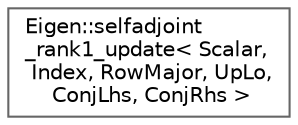 digraph "Graphical Class Hierarchy"
{
 // LATEX_PDF_SIZE
  bgcolor="transparent";
  edge [fontname=Helvetica,fontsize=10,labelfontname=Helvetica,labelfontsize=10];
  node [fontname=Helvetica,fontsize=10,shape=box,height=0.2,width=0.4];
  rankdir="LR";
  Node0 [id="Node000000",label="Eigen::selfadjoint\l_rank1_update\< Scalar,\l Index, RowMajor, UpLo,\l ConjLhs, ConjRhs \>",height=0.2,width=0.4,color="grey40", fillcolor="white", style="filled",URL="$structEigen_1_1selfadjoint__rank1__update_3_01Scalar_00_01Index_00_01RowMajor_00_01UpLo_00_01ConjLhs_00_01ConjRhs_01_4.html",tooltip=" "];
}
